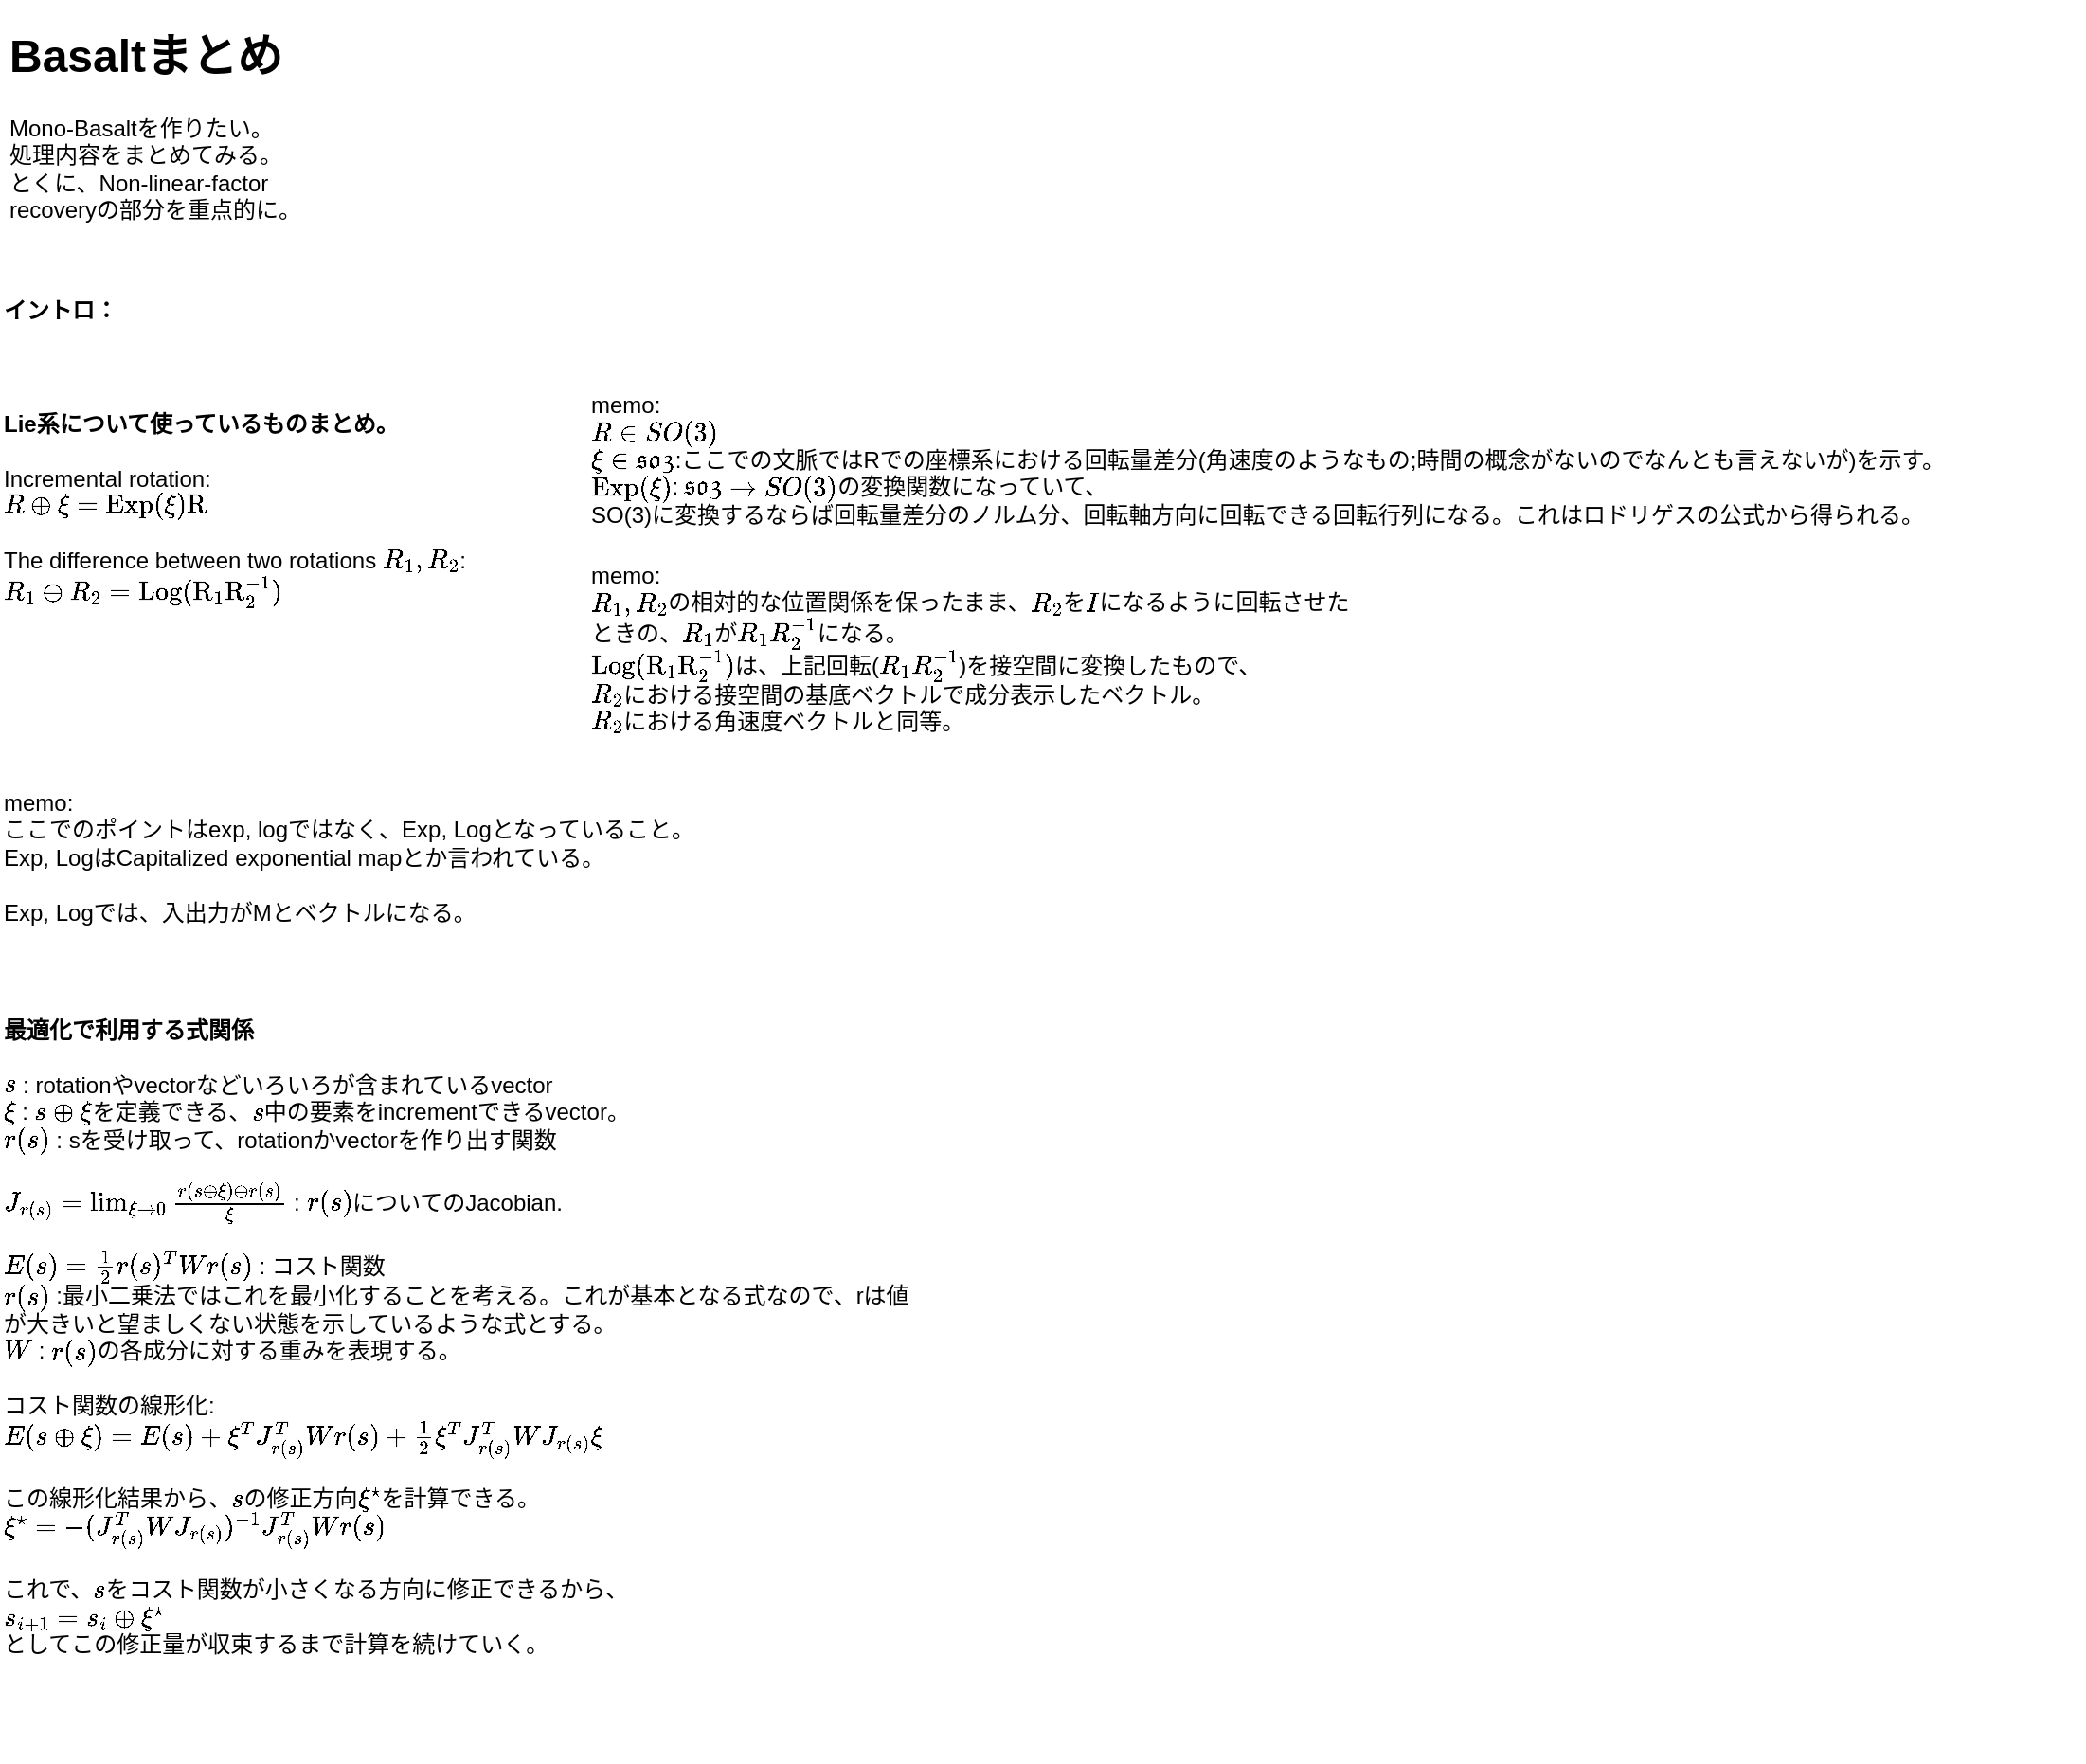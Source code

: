 <mxfile version="13.3.8" type="github">
  <diagram id="-X3X55rXStA9x6S70Jl4" name="Page-1">
    <mxGraphModel dx="1001" dy="689" grid="1" gridSize="10" guides="1" tooltips="1" connect="1" arrows="1" fold="1" page="1" pageScale="1" pageWidth="827" pageHeight="1169" math="1" shadow="0">
      <root>
        <mxCell id="0" />
        <mxCell id="1" parent="0" />
        <mxCell id="O7T-0wPgFSHERFyjUZqn-1" value="&lt;h1&gt;Basaltまとめ&lt;/h1&gt;&lt;p&gt;Mono-Basaltを作りたい。&lt;br&gt;処理内容をまとめてみる。&lt;br&gt;とくに、Non-linear-factor recoveryの部分を重点的に。&lt;/p&gt;" style="text;html=1;strokeColor=none;fillColor=none;spacing=5;spacingTop=-20;whiteSpace=wrap;overflow=hidden;rounded=0;" vertex="1" parent="1">
          <mxGeometry x="10" y="10" width="190" height="120" as="geometry" />
        </mxCell>
        <mxCell id="O7T-0wPgFSHERFyjUZqn-2" value="&lt;b&gt;Lie系について使っているものまとめ。&lt;br&gt;&lt;/b&gt;&lt;br&gt;Incremental rotation:&lt;br&gt;\( R \oplus \xi&amp;nbsp; = \rm{Exp} (\xi) R\)&lt;br&gt;&lt;br&gt;The difference between two rotations \(R_1, R_2\):&lt;br&gt;\( R_1 \ominus R_2 = \rm Log(R_1 R_2^{-1})\)&lt;br&gt;" style="text;html=1;strokeColor=none;fillColor=none;align=left;verticalAlign=top;whiteSpace=wrap;rounded=0;" vertex="1" parent="1">
          <mxGeometry x="10" y="210" width="300" height="140" as="geometry" />
        </mxCell>
        <mxCell id="O7T-0wPgFSHERFyjUZqn-3" value="memo:&lt;br&gt;\( R \in SO(3) \)&lt;br&gt;\( \xi \in \frak{so} 3\):ここでの文脈ではRでの座標系における回転量差分(角速度のようなもの;時間の概念がないのでなんとも言えないが)を示す。&lt;br&gt;\( \rm Exp(\xi) \): \( \frak{so}3 \) \( \rightarrow SO(3) \)の変換関数になっていて、&lt;br&gt;SO(3)に変換するならば回転量差分のノルム分、回転軸方向に回転できる回転行列になる。これはロドリゲスの公式から得られる。" style="text;html=1;align=left;verticalAlign=top;resizable=0;points=[];autosize=1;" vertex="1" parent="1">
          <mxGeometry x="320" y="200" width="790" height="80" as="geometry" />
        </mxCell>
        <mxCell id="O7T-0wPgFSHERFyjUZqn-4" value="memo:&lt;br&gt;\( R_1, R_2 \)の相対的な位置関係を保ったまま、\(R_2\)を\(I\)になるように回転させた&lt;br&gt;ときの、\(R_1\)が\(R_1 R_2^{-1} \)になる。&lt;br&gt;\( \rm Log(R_1 R_2^{-1}) \)は、上記回転(\(R_1 R_2^{-1}\))を接空間に変換したもので、&lt;br&gt;\(R_2\)における接空間の基底ベクトルで成分表示したベクトル。&lt;br&gt;\(R_2\)における角速度ベクトルと同等。" style="text;html=1;align=left;verticalAlign=top;resizable=0;points=[];autosize=1;" vertex="1" parent="1">
          <mxGeometry x="320" y="290" width="480" height="90" as="geometry" />
        </mxCell>
        <mxCell id="O7T-0wPgFSHERFyjUZqn-5" value="memo:&lt;br&gt;ここでのポイントはexp, logではなく、Exp, Logとなっていること。&lt;br&gt;Exp, LogはCapitalized exponential mapとか言われている。&lt;br&gt;&lt;br&gt;Exp, Logでは、入出力がMとベクトルになる。" style="text;html=1;align=left;verticalAlign=top;resizable=0;points=[];autosize=1;" vertex="1" parent="1">
          <mxGeometry x="10" y="410" width="380" height="80" as="geometry" />
        </mxCell>
        <mxCell id="O7T-0wPgFSHERFyjUZqn-6" value="&lt;b&gt;最適化で利用する式関係&lt;br&gt;&lt;/b&gt;&lt;br&gt;\(s\) : rotationやvectorなどいろいろが含まれているvector&lt;br&gt;\(\xi\) : \(s \oplus \xi \)を定義できる、\(s\)中の要素をincrementできるvector。&lt;br&gt;\(r(s)\) : sを受け取って、rotationかvectorを作り出す関数&lt;br&gt;&lt;br&gt;\( J_{r(s)} = \lim_{\xi \rightarrow 0} \frac{r(s \oplus \xi) \ominus r(s)}{\xi} \) : \(r(s)\)についてのJacobian.&lt;br&gt;&lt;br&gt;\( E(s) = \frac{1}{2} r(s)^T W r(s) \) : コスト関数&lt;br&gt;\(r(s)\) :最小二乗法ではこれを最小化することを考える。これが基本となる式なので、rは値が大きいと望ましくない状態を示しているような式とする。&lt;br&gt;\(W\) : \(r(s)\)の各成分に対する重みを表現する。&lt;br&gt;&lt;br&gt;コスト関数の線形化:&lt;br&gt;\(E(s \oplus \xi) = E(s) + \xi^T J_{r(s)}^T Wr(s) + \frac{1}{2}\xi^T J_{r(s)}^T W J_{r(s)} \xi\)&lt;br&gt;&lt;br&gt;この線形化結果から、\(s\)の修正方向\(\xi^\star\)を計算できる。&lt;br&gt;\( \xi^\star = -(J_{r(s)}^T W J_{r(s)})^{-1} J_{r(s)}^T W r(s) \)&lt;br&gt;&lt;br&gt;これで、\(s\)をコスト関数が小さくなる方向に修正できるから、&lt;br&gt;\(s_{i+1} = s_i \oplus \xi^\star \)&lt;br&gt;としてこの修正量が収束するまで計算を続けていく。" style="text;html=1;strokeColor=none;fillColor=none;align=left;verticalAlign=top;whiteSpace=wrap;rounded=0;" vertex="1" parent="1">
          <mxGeometry x="10" y="530" width="480" height="400" as="geometry" />
        </mxCell>
        <mxCell id="O7T-0wPgFSHERFyjUZqn-7" value="&lt;b&gt;イントロ：&lt;/b&gt;" style="text;html=1;strokeColor=none;fillColor=none;align=left;verticalAlign=top;whiteSpace=wrap;rounded=0;" vertex="1" parent="1">
          <mxGeometry x="10" y="150" width="280" height="30" as="geometry" />
        </mxCell>
      </root>
    </mxGraphModel>
  </diagram>
</mxfile>

